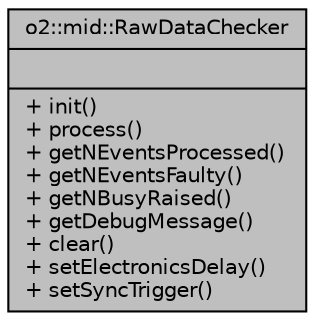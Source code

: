 digraph "o2::mid::RawDataChecker"
{
 // INTERACTIVE_SVG=YES
  bgcolor="transparent";
  edge [fontname="Helvetica",fontsize="10",labelfontname="Helvetica",labelfontsize="10"];
  node [fontname="Helvetica",fontsize="10",shape=record];
  Node1 [label="{o2::mid::RawDataChecker\n||+ init()\l+ process()\l+ getNEventsProcessed()\l+ getNEventsFaulty()\l+ getNBusyRaised()\l+ getDebugMessage()\l+ clear()\l+ setElectronicsDelay()\l+ setSyncTrigger()\l}",height=0.2,width=0.4,color="black", fillcolor="grey75", style="filled", fontcolor="black"];
}
